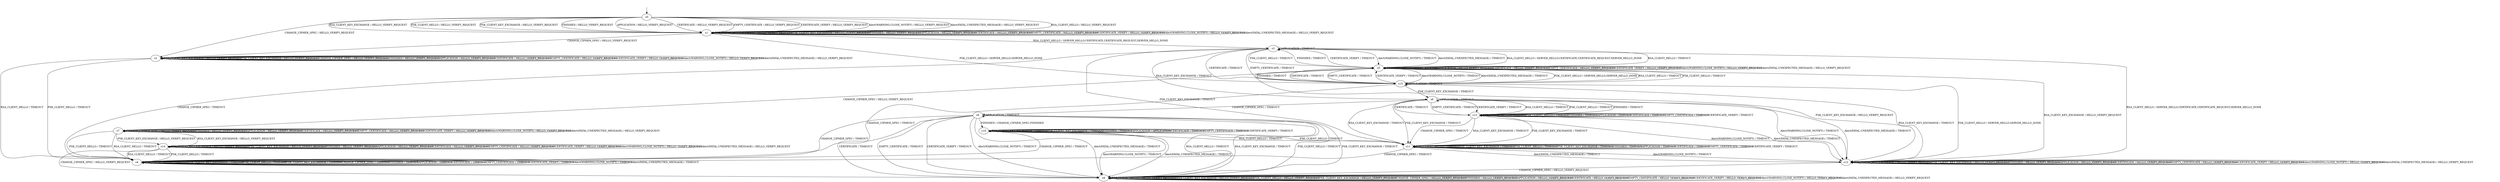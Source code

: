 digraph h4 {
s0 [label="s0"];
s1 [label="s1"];
s2 [label="s2"];
s3 [label="s3"];
s4 [label="s4"];
s5 [label="s5"];
s6 [label="s6"];
s7 [label="s7"];
s8 [label="s8"];
s9 [label="s9"];
s10 [label="s10"];
s11 [label="s11"];
s12 [label="s12"];
s13 [label="s13"];
s14 [label="s14"];
s15 [label="s15"];
s0 -> s1 [label="RSA_CLIENT_HELLO / HELLO_VERIFY_REQUEST"];
s0 -> s1 [label="RSA_CLIENT_KEY_EXCHANGE / HELLO_VERIFY_REQUEST"];
s0 -> s1 [label="PSK_CLIENT_HELLO / HELLO_VERIFY_REQUEST"];
s0 -> s1 [label="PSK_CLIENT_KEY_EXCHANGE / HELLO_VERIFY_REQUEST"];
s0 -> s2 [label="CHANGE_CIPHER_SPEC / HELLO_VERIFY_REQUEST"];
s0 -> s1 [label="FINISHED / HELLO_VERIFY_REQUEST"];
s0 -> s1 [label="APPLICATION / HELLO_VERIFY_REQUEST"];
s0 -> s1 [label="CERTIFICATE / HELLO_VERIFY_REQUEST"];
s0 -> s1 [label="EMPTY_CERTIFICATE / HELLO_VERIFY_REQUEST"];
s0 -> s1 [label="CERTIFICATE_VERIFY / HELLO_VERIFY_REQUEST"];
s0 -> s1 [label="Alert(WARNING,CLOSE_NOTIFY) / HELLO_VERIFY_REQUEST"];
s0 -> s1 [label="Alert(FATAL,UNEXPECTED_MESSAGE) / HELLO_VERIFY_REQUEST"];
s1 -> s3 [label="RSA_CLIENT_HELLO / SERVER_HELLO,CERTIFICATE,CERTIFICATE_REQUEST,SERVER_HELLO_DONE"];
s1 -> s1 [label="RSA_CLIENT_KEY_EXCHANGE / HELLO_VERIFY_REQUEST"];
s1 -> s15 [label="PSK_CLIENT_HELLO / SERVER_HELLO,SERVER_HELLO_DONE"];
s1 -> s1 [label="PSK_CLIENT_KEY_EXCHANGE / HELLO_VERIFY_REQUEST"];
s1 -> s2 [label="CHANGE_CIPHER_SPEC / HELLO_VERIFY_REQUEST"];
s1 -> s1 [label="FINISHED / HELLO_VERIFY_REQUEST"];
s1 -> s1 [label="APPLICATION / HELLO_VERIFY_REQUEST"];
s1 -> s1 [label="CERTIFICATE / HELLO_VERIFY_REQUEST"];
s1 -> s1 [label="EMPTY_CERTIFICATE / HELLO_VERIFY_REQUEST"];
s1 -> s1 [label="CERTIFICATE_VERIFY / HELLO_VERIFY_REQUEST"];
s1 -> s1 [label="Alert(WARNING,CLOSE_NOTIFY) / HELLO_VERIFY_REQUEST"];
s1 -> s1 [label="Alert(FATAL,UNEXPECTED_MESSAGE) / HELLO_VERIFY_REQUEST"];
s2 -> s4 [label="RSA_CLIENT_HELLO / TIMEOUT"];
s2 -> s2 [label="RSA_CLIENT_KEY_EXCHANGE / HELLO_VERIFY_REQUEST"];
s2 -> s4 [label="PSK_CLIENT_HELLO / TIMEOUT"];
s2 -> s2 [label="PSK_CLIENT_KEY_EXCHANGE / HELLO_VERIFY_REQUEST"];
s2 -> s2 [label="CHANGE_CIPHER_SPEC / HELLO_VERIFY_REQUEST"];
s2 -> s2 [label="FINISHED / HELLO_VERIFY_REQUEST"];
s2 -> s2 [label="APPLICATION / HELLO_VERIFY_REQUEST"];
s2 -> s2 [label="CERTIFICATE / HELLO_VERIFY_REQUEST"];
s2 -> s2 [label="EMPTY_CERTIFICATE / HELLO_VERIFY_REQUEST"];
s2 -> s2 [label="CERTIFICATE_VERIFY / HELLO_VERIFY_REQUEST"];
s2 -> s2 [label="Alert(WARNING,CLOSE_NOTIFY) / HELLO_VERIFY_REQUEST"];
s2 -> s2 [label="Alert(FATAL,UNEXPECTED_MESSAGE) / HELLO_VERIFY_REQUEST"];
s3 -> s5 [label="RSA_CLIENT_HELLO / TIMEOUT"];
s3 -> s6 [label="RSA_CLIENT_KEY_EXCHANGE / TIMEOUT"];
s3 -> s5 [label="PSK_CLIENT_HELLO / TIMEOUT"];
s3 -> s11 [label="PSK_CLIENT_KEY_EXCHANGE / TIMEOUT"];
s3 -> s4 [label="CHANGE_CIPHER_SPEC / TIMEOUT"];
s3 -> s5 [label="FINISHED / TIMEOUT"];
s3 -> s3 [label="APPLICATION / TIMEOUT"];
s3 -> s15 [label="CERTIFICATE / TIMEOUT"];
s3 -> s15 [label="EMPTY_CERTIFICATE / TIMEOUT"];
s3 -> s5 [label="CERTIFICATE_VERIFY / TIMEOUT"];
s3 -> s5 [label="Alert(WARNING,CLOSE_NOTIFY) / TIMEOUT"];
s3 -> s5 [label="Alert(FATAL,UNEXPECTED_MESSAGE) / TIMEOUT"];
s4 -> s4 [label="RSA_CLIENT_HELLO / TIMEOUT"];
s4 -> s4 [label="RSA_CLIENT_KEY_EXCHANGE / TIMEOUT"];
s4 -> s4 [label="PSK_CLIENT_HELLO / TIMEOUT"];
s4 -> s4 [label="PSK_CLIENT_KEY_EXCHANGE / TIMEOUT"];
s4 -> s4 [label="CHANGE_CIPHER_SPEC / TIMEOUT"];
s4 -> s4 [label="FINISHED / TIMEOUT"];
s4 -> s4 [label="APPLICATION / TIMEOUT"];
s4 -> s4 [label="CERTIFICATE / TIMEOUT"];
s4 -> s4 [label="EMPTY_CERTIFICATE / TIMEOUT"];
s4 -> s4 [label="CERTIFICATE_VERIFY / TIMEOUT"];
s4 -> s4 [label="Alert(WARNING,CLOSE_NOTIFY) / TIMEOUT"];
s4 -> s4 [label="Alert(FATAL,UNEXPECTED_MESSAGE) / TIMEOUT"];
s5 -> s3 [label="RSA_CLIENT_HELLO / SERVER_HELLO,CERTIFICATE,CERTIFICATE_REQUEST,SERVER_HELLO_DONE"];
s5 -> s12 [label="RSA_CLIENT_KEY_EXCHANGE / HELLO_VERIFY_REQUEST"];
s5 -> s15 [label="PSK_CLIENT_HELLO / SERVER_HELLO,SERVER_HELLO_DONE"];
s5 -> s12 [label="PSK_CLIENT_KEY_EXCHANGE / HELLO_VERIFY_REQUEST"];
s5 -> s7 [label="CHANGE_CIPHER_SPEC / HELLO_VERIFY_REQUEST"];
s5 -> s5 [label="FINISHED / HELLO_VERIFY_REQUEST"];
s5 -> s5 [label="APPLICATION / HELLO_VERIFY_REQUEST"];
s5 -> s5 [label="CERTIFICATE / HELLO_VERIFY_REQUEST"];
s5 -> s5 [label="EMPTY_CERTIFICATE / HELLO_VERIFY_REQUEST"];
s5 -> s5 [label="CERTIFICATE_VERIFY / HELLO_VERIFY_REQUEST"];
s5 -> s5 [label="Alert(WARNING,CLOSE_NOTIFY) / HELLO_VERIFY_REQUEST"];
s5 -> s5 [label="Alert(FATAL,UNEXPECTED_MESSAGE) / HELLO_VERIFY_REQUEST"];
s6 -> s13 [label="RSA_CLIENT_HELLO / TIMEOUT"];
s6 -> s11 [label="RSA_CLIENT_KEY_EXCHANGE / TIMEOUT"];
s6 -> s13 [label="PSK_CLIENT_HELLO / TIMEOUT"];
s6 -> s11 [label="PSK_CLIENT_KEY_EXCHANGE / TIMEOUT"];
s6 -> s8 [label="CHANGE_CIPHER_SPEC / TIMEOUT"];
s6 -> s13 [label="FINISHED / TIMEOUT"];
s6 -> s6 [label="APPLICATION / TIMEOUT"];
s6 -> s13 [label="CERTIFICATE / TIMEOUT"];
s6 -> s13 [label="EMPTY_CERTIFICATE / TIMEOUT"];
s6 -> s13 [label="CERTIFICATE_VERIFY / TIMEOUT"];
s6 -> s12 [label="Alert(WARNING,CLOSE_NOTIFY) / TIMEOUT"];
s6 -> s12 [label="Alert(FATAL,UNEXPECTED_MESSAGE) / TIMEOUT"];
s7 -> s4 [label="RSA_CLIENT_HELLO / TIMEOUT"];
s7 -> s14 [label="RSA_CLIENT_KEY_EXCHANGE / HELLO_VERIFY_REQUEST"];
s7 -> s4 [label="PSK_CLIENT_HELLO / TIMEOUT"];
s7 -> s14 [label="PSK_CLIENT_KEY_EXCHANGE / HELLO_VERIFY_REQUEST"];
s7 -> s7 [label="CHANGE_CIPHER_SPEC / HELLO_VERIFY_REQUEST"];
s7 -> s7 [label="FINISHED / HELLO_VERIFY_REQUEST"];
s7 -> s7 [label="APPLICATION / HELLO_VERIFY_REQUEST"];
s7 -> s7 [label="CERTIFICATE / HELLO_VERIFY_REQUEST"];
s7 -> s7 [label="EMPTY_CERTIFICATE / HELLO_VERIFY_REQUEST"];
s7 -> s7 [label="CERTIFICATE_VERIFY / HELLO_VERIFY_REQUEST"];
s7 -> s7 [label="Alert(WARNING,CLOSE_NOTIFY) / HELLO_VERIFY_REQUEST"];
s7 -> s7 [label="Alert(FATAL,UNEXPECTED_MESSAGE) / HELLO_VERIFY_REQUEST"];
s8 -> s9 [label="RSA_CLIENT_HELLO / TIMEOUT"];
s8 -> s9 [label="RSA_CLIENT_KEY_EXCHANGE / TIMEOUT"];
s8 -> s9 [label="PSK_CLIENT_HELLO / TIMEOUT"];
s8 -> s9 [label="PSK_CLIENT_KEY_EXCHANGE / TIMEOUT"];
s8 -> s4 [label="CHANGE_CIPHER_SPEC / TIMEOUT"];
s8 -> s10 [label="FINISHED / CHANGE_CIPHER_SPEC,FINISHED"];
s8 -> s8 [label="APPLICATION / TIMEOUT"];
s8 -> s9 [label="CERTIFICATE / TIMEOUT"];
s8 -> s9 [label="EMPTY_CERTIFICATE / TIMEOUT"];
s8 -> s9 [label="CERTIFICATE_VERIFY / TIMEOUT"];
s8 -> s9 [label="Alert(WARNING,CLOSE_NOTIFY) / TIMEOUT"];
s8 -> s9 [label="Alert(FATAL,UNEXPECTED_MESSAGE) / TIMEOUT"];
s9 -> s9 [label="RSA_CLIENT_HELLO / HELLO_VERIFY_REQUEST"];
s9 -> s9 [label="RSA_CLIENT_KEY_EXCHANGE / HELLO_VERIFY_REQUEST"];
s9 -> s9 [label="PSK_CLIENT_HELLO / HELLO_VERIFY_REQUEST"];
s9 -> s9 [label="PSK_CLIENT_KEY_EXCHANGE / HELLO_VERIFY_REQUEST"];
s9 -> s9 [label="CHANGE_CIPHER_SPEC / HELLO_VERIFY_REQUEST"];
s9 -> s9 [label="FINISHED / HELLO_VERIFY_REQUEST"];
s9 -> s9 [label="APPLICATION / HELLO_VERIFY_REQUEST"];
s9 -> s9 [label="CERTIFICATE / HELLO_VERIFY_REQUEST"];
s9 -> s9 [label="EMPTY_CERTIFICATE / HELLO_VERIFY_REQUEST"];
s9 -> s9 [label="CERTIFICATE_VERIFY / HELLO_VERIFY_REQUEST"];
s9 -> s9 [label="Alert(WARNING,CLOSE_NOTIFY) / HELLO_VERIFY_REQUEST"];
s9 -> s9 [label="Alert(FATAL,UNEXPECTED_MESSAGE) / HELLO_VERIFY_REQUEST"];
s10 -> s11 [label="RSA_CLIENT_HELLO / TIMEOUT"];
s10 -> s10 [label="RSA_CLIENT_KEY_EXCHANGE / TIMEOUT"];
s10 -> s11 [label="PSK_CLIENT_HELLO / TIMEOUT"];
s10 -> s10 [label="PSK_CLIENT_KEY_EXCHANGE / TIMEOUT"];
s10 -> s4 [label="CHANGE_CIPHER_SPEC / TIMEOUT"];
s10 -> s10 [label="FINISHED / TIMEOUT"];
s10 -> s10 [label="APPLICATION / APPLICATION"];
s10 -> s10 [label="CERTIFICATE / TIMEOUT"];
s10 -> s10 [label="EMPTY_CERTIFICATE / TIMEOUT"];
s10 -> s10 [label="CERTIFICATE_VERIFY / TIMEOUT"];
s10 -> s9 [label="Alert(WARNING,CLOSE_NOTIFY) / TIMEOUT"];
s10 -> s9 [label="Alert(FATAL,UNEXPECTED_MESSAGE) / TIMEOUT"];
s11 -> s11 [label="RSA_CLIENT_HELLO / TIMEOUT"];
s11 -> s11 [label="RSA_CLIENT_KEY_EXCHANGE / TIMEOUT"];
s11 -> s11 [label="PSK_CLIENT_HELLO / TIMEOUT"];
s11 -> s11 [label="PSK_CLIENT_KEY_EXCHANGE / TIMEOUT"];
s11 -> s4 [label="CHANGE_CIPHER_SPEC / TIMEOUT"];
s11 -> s11 [label="FINISHED / TIMEOUT"];
s11 -> s11 [label="APPLICATION / TIMEOUT"];
s11 -> s11 [label="CERTIFICATE / TIMEOUT"];
s11 -> s11 [label="EMPTY_CERTIFICATE / TIMEOUT"];
s11 -> s11 [label="CERTIFICATE_VERIFY / TIMEOUT"];
s11 -> s12 [label="Alert(WARNING,CLOSE_NOTIFY) / TIMEOUT"];
s11 -> s12 [label="Alert(FATAL,UNEXPECTED_MESSAGE) / TIMEOUT"];
s12 -> s3 [label="RSA_CLIENT_HELLO / SERVER_HELLO,CERTIFICATE,CERTIFICATE_REQUEST,SERVER_HELLO_DONE"];
s12 -> s12 [label="RSA_CLIENT_KEY_EXCHANGE / HELLO_VERIFY_REQUEST"];
s12 -> s15 [label="PSK_CLIENT_HELLO / SERVER_HELLO,SERVER_HELLO_DONE"];
s12 -> s12 [label="PSK_CLIENT_KEY_EXCHANGE / HELLO_VERIFY_REQUEST"];
s12 -> s9 [label="CHANGE_CIPHER_SPEC / HELLO_VERIFY_REQUEST"];
s12 -> s12 [label="FINISHED / HELLO_VERIFY_REQUEST"];
s12 -> s12 [label="APPLICATION / HELLO_VERIFY_REQUEST"];
s12 -> s12 [label="CERTIFICATE / HELLO_VERIFY_REQUEST"];
s12 -> s12 [label="EMPTY_CERTIFICATE / HELLO_VERIFY_REQUEST"];
s12 -> s12 [label="CERTIFICATE_VERIFY / HELLO_VERIFY_REQUEST"];
s12 -> s12 [label="Alert(WARNING,CLOSE_NOTIFY) / HELLO_VERIFY_REQUEST"];
s12 -> s12 [label="Alert(FATAL,UNEXPECTED_MESSAGE) / HELLO_VERIFY_REQUEST"];
s13 -> s13 [label="RSA_CLIENT_HELLO / TIMEOUT"];
s13 -> s11 [label="RSA_CLIENT_KEY_EXCHANGE / TIMEOUT"];
s13 -> s13 [label="PSK_CLIENT_HELLO / TIMEOUT"];
s13 -> s11 [label="PSK_CLIENT_KEY_EXCHANGE / TIMEOUT"];
s13 -> s11 [label="CHANGE_CIPHER_SPEC / TIMEOUT"];
s13 -> s13 [label="FINISHED / TIMEOUT"];
s13 -> s13 [label="APPLICATION / TIMEOUT"];
s13 -> s13 [label="CERTIFICATE / TIMEOUT"];
s13 -> s13 [label="EMPTY_CERTIFICATE / TIMEOUT"];
s13 -> s13 [label="CERTIFICATE_VERIFY / TIMEOUT"];
s13 -> s12 [label="Alert(WARNING,CLOSE_NOTIFY) / TIMEOUT"];
s13 -> s12 [label="Alert(FATAL,UNEXPECTED_MESSAGE) / TIMEOUT"];
s14 -> s4 [label="RSA_CLIENT_HELLO / TIMEOUT"];
s14 -> s14 [label="RSA_CLIENT_KEY_EXCHANGE / HELLO_VERIFY_REQUEST"];
s14 -> s4 [label="PSK_CLIENT_HELLO / TIMEOUT"];
s14 -> s14 [label="PSK_CLIENT_KEY_EXCHANGE / HELLO_VERIFY_REQUEST"];
s14 -> s9 [label="CHANGE_CIPHER_SPEC / HELLO_VERIFY_REQUEST"];
s14 -> s14 [label="FINISHED / HELLO_VERIFY_REQUEST"];
s14 -> s14 [label="APPLICATION / HELLO_VERIFY_REQUEST"];
s14 -> s14 [label="CERTIFICATE / HELLO_VERIFY_REQUEST"];
s14 -> s14 [label="EMPTY_CERTIFICATE / HELLO_VERIFY_REQUEST"];
s14 -> s14 [label="CERTIFICATE_VERIFY / HELLO_VERIFY_REQUEST"];
s14 -> s14 [label="Alert(WARNING,CLOSE_NOTIFY) / HELLO_VERIFY_REQUEST"];
s14 -> s14 [label="Alert(FATAL,UNEXPECTED_MESSAGE) / HELLO_VERIFY_REQUEST"];
s15 -> s5 [label="RSA_CLIENT_HELLO / TIMEOUT"];
s15 -> s12 [label="RSA_CLIENT_KEY_EXCHANGE / TIMEOUT"];
s15 -> s5 [label="PSK_CLIENT_HELLO / TIMEOUT"];
s15 -> s6 [label="PSK_CLIENT_KEY_EXCHANGE / TIMEOUT"];
s15 -> s4 [label="CHANGE_CIPHER_SPEC / TIMEOUT"];
s15 -> s5 [label="FINISHED / TIMEOUT"];
s15 -> s15 [label="APPLICATION / TIMEOUT"];
s15 -> s5 [label="CERTIFICATE / TIMEOUT"];
s15 -> s5 [label="EMPTY_CERTIFICATE / TIMEOUT"];
s15 -> s5 [label="CERTIFICATE_VERIFY / TIMEOUT"];
s15 -> s5 [label="Alert(WARNING,CLOSE_NOTIFY) / TIMEOUT"];
s15 -> s5 [label="Alert(FATAL,UNEXPECTED_MESSAGE) / TIMEOUT"];
__start0 [shape=none, label=""];
__start0 -> s0 [label=""];
}
